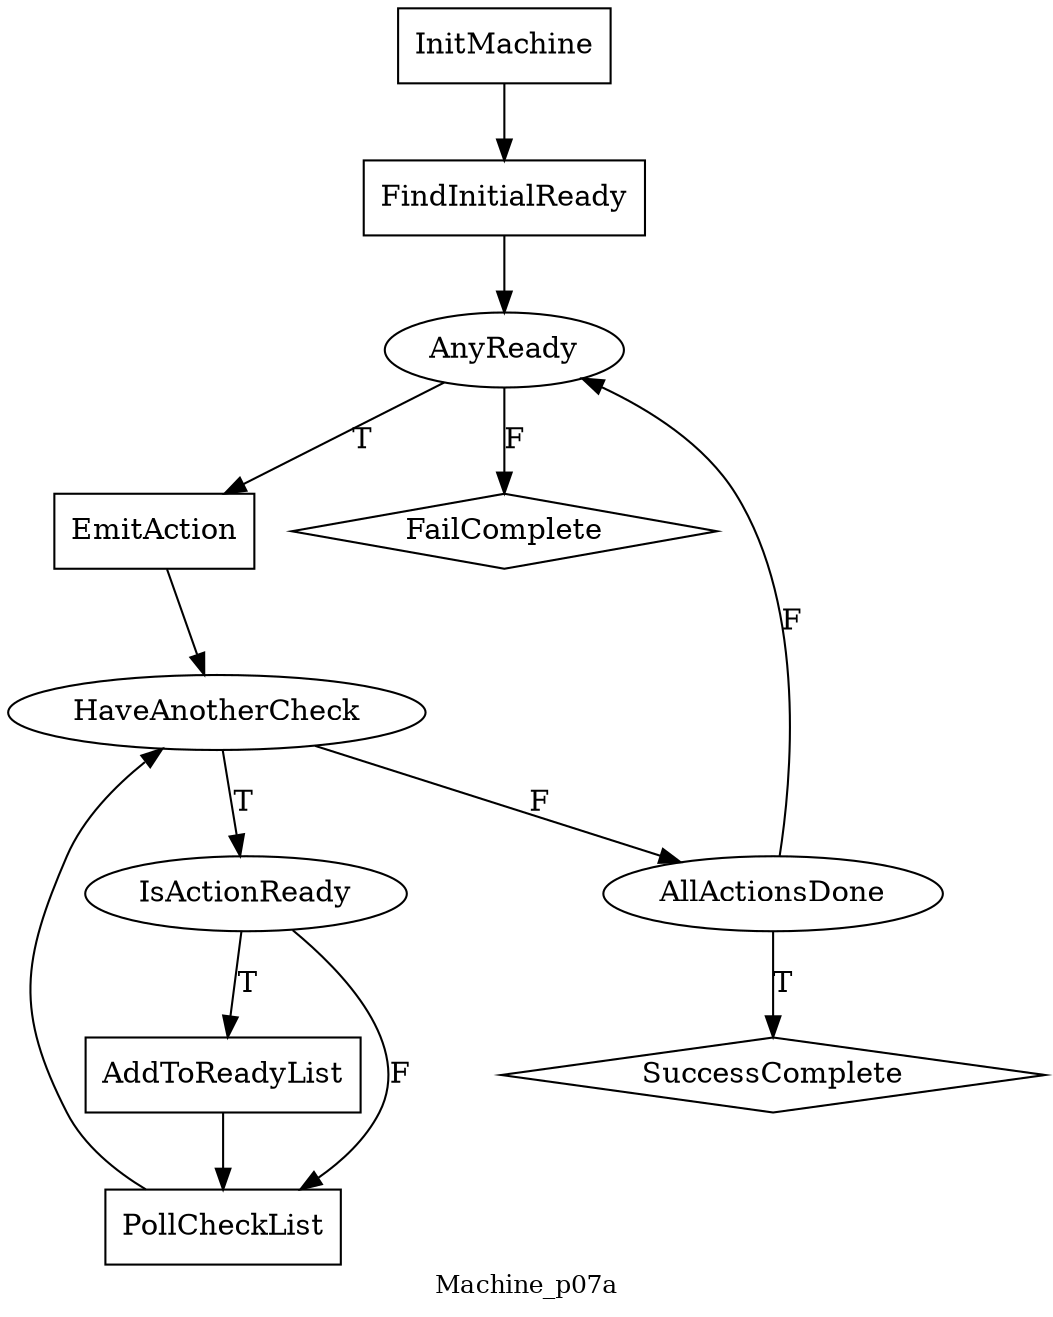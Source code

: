 digraph MyGraphName {
node [shape=box] InitMachine; FindInitialReady; EmitAction; AddToReadyList; PollCheckList
node [shape=diamond] FailComplete; SuccessComplete
node [shape=ellipse] AnyReady; HaveAnotherCheck; IsActionReady; AllActionsDone
IsActionReady->PollCheckList [label=F];
FindInitialReady->AnyReady ;
AnyReady->FailComplete [label=F];
HaveAnotherCheck->IsActionReady [label=T];
AddToReadyList->PollCheckList ;
HaveAnotherCheck->AllActionsDone [label=F];
AllActionsDone->AnyReady [label=F];
EmitAction->HaveAnotherCheck ;
PollCheckList->HaveAnotherCheck ;
AllActionsDone->SuccessComplete [label=T];
AnyReady->EmitAction [label=T];
IsActionReady->AddToReadyList [label=T];
InitMachine->FindInitialReady ;
overlap=false
label=Machine_p07a
fontsize=12
}
